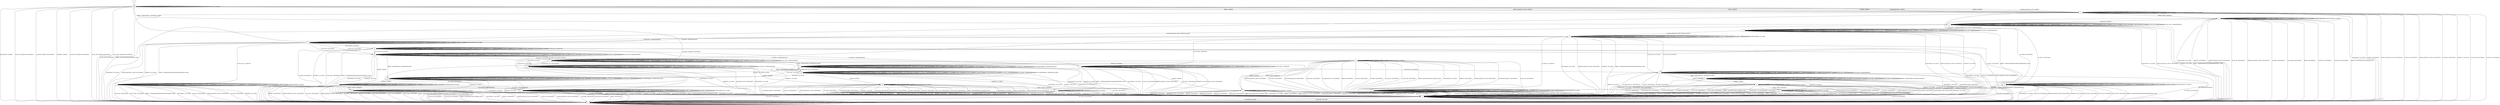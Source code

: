 digraph "" {
	graph ["Incoming time"=0.17880511283874512,
		"Outgoing time"=0.2603471279144287,
		Output="{'States': 32, 'Transitions': 683, 'Filename': '../results/ssh/OpenSSH-OpenSSH-yices-5.dot'}",
		Reference="{'States': 32, 'Transitions': 683, 'Filename': '../subjects/ssh/OpenSSH.dot'}",
		Solver=yices,
		Updated="{'States': 32, 'Transitions': 683, 'Filename': '../subjects/ssh/OpenSSH.dot'}",
		"f-measure"=1.0,
		precision=1.0,
		recall=1.0
	];
	a -> a	[key=0,
		label="DEBUG / NO_RESP"];
	a -> a	[key=1,
		label="CH_OPEN / CH_MAX"];
	a -> a	[key=2,
		label="IGNORE / NO_RESP"];
	a -> a	[key=3,
		label="UNIMPLEMENTED / NO_RESP"];
	a -> e	[key=0,
		label="NEWKEYS / NO_RESP"];
	a -> t	[key=0,
		label="CH_CLOSE / DISCONNECT"];
	a -> y	[key=0,
		label="DISCONNECT / NO_CONN"];
	a -> y	[key=1,
		label="KEXINIT / DISCONNECT"];
	a -> y	[key=2,
		label="SERVICE_REQUEST_AUTH / DISCONNECT"];
	a -> y	[key=3,
		label="CH_WINDOW_ADJUST / DISCONNECT"];
	a -> y	[key=4,
		label="UA_PK_OK / DISCONNECT"];
	a -> y	[key=5,
		label="SERVICE_REQUEST_CONN / DISCONNECT"];
	a -> y	[key=6,
		label="UA_NONE / DISCONNECT"];
	a -> y	[key=7,
		label="CH_EXTENDED_DATA / DISCONNECT"];
	a -> y	[key=8,
		label="UA_PK_NOK / DISCONNECT"];
	a -> y	[key=9,
		label="CH_REQUEST_PTY / DISCONNECT"];
	a -> y	[key=10,
		label="KEX30 / DISCONNECT"];
	a -> y	[key=11,
		label="CH_EOF / DISCONNECT"];
	a -> y	[key=12,
		label="CH_DATA / DISCONNECT"];
	a -> y	[key=13,
		label="UA_PW_OK / DISCONNECT"];
	a -> y	[key=14,
		label="UA_PW_NOK / DISCONNECT"];
	a -> y	[key=15,
		label="REKEY / DISCONNECT|NO_CONN|NO_CONN"];
	b -> b	[key=0,
		label="KEXINIT / UNIMPLEMENTED"];
	b -> b	[key=1,
		label="SERVICE_REQUEST_AUTH / SERVICE_ACCEPT"];
	b -> b	[key=2,
		label="CH_WINDOW_ADJUST / CH_NONE"];
	b -> b	[key=3,
		label="DEBUG / NO_RESP"];
	b -> b	[key=4,
		label="CH_EXTENDED_DATA / CH_NONE"];
	b -> b	[key=5,
		label="UA_PK_NOK / UA_FAILURE"];
	b -> b	[key=6,
		label="CH_CLOSE / CH_NONE"];
	b -> b	[key=7,
		label="CH_REQUEST_PTY / CH_NONE"];
	b -> b	[key=8,
		label="KEX30 / UNIMPLEMENTED"];
	b -> b	[key=9,
		label="IGNORE / NO_RESP"];
	b -> b	[key=10,
		label="CH_EOF / CH_NONE"];
	b -> b	[key=11,
		label="CH_DATA / CH_NONE"];
	b -> b	[key=12,
		label="UNIMPLEMENTED / NO_RESP"];
	b -> t	[key=0,
		label="DISCONNECT / NO_CONN"];
	b -> t	[key=1,
		label="UA_PK_OK / DISCONNECT"];
	b -> t	[key=2,
		label="SERVICE_REQUEST_CONN / DISCONNECT"];
	b -> t	[key=3,
		label="UA_NONE / DISCONNECT"];
	b -> t	[key=4,
		label="NEWKEYS / NO_CONN"];
	b -> t	[key=5,
		label="UA_PW_OK / DISCONNECT"];
	b -> t	[key=6,
		label="UA_PW_NOK / DISCONNECT"];
	b -> t	[key=7,
		label="REKEY / UNIMPLEMENTED|UNIMPLEMENTED|NO_CONN"];
	b -> w	[key=0,
		label="CH_OPEN / UNIMPLEMENTED"];
	c -> c	[key=0,
		label="CH_WINDOW_ADJUST / CH_NONE"];
	c -> c	[key=1,
		label="DEBUG / NO_RESP"];
	c -> c	[key=2,
		label="CH_EXTENDED_DATA / CH_NONE"];
	c -> c	[key=3,
		label="CH_CLOSE / CH_NONE"];
	c -> c	[key=4,
		label="CH_REQUEST_PTY / CH_NONE"];
	c -> c	[key=5,
		label="IGNORE / NO_RESP"];
	c -> c	[key=6,
		label="CH_EOF / CH_NONE"];
	c -> c	[key=7,
		label="CH_DATA / CH_NONE"];
	c -> c	[key=8,
		label="UNIMPLEMENTED / NO_RESP"];
	c -> q	[key=0,
		label="KEX30 / KEX31+NEWKEYS"];
	c -> t	[key=0,
		label="DISCONNECT / NO_CONN"];
	c -> t	[key=1,
		label="KEXINIT / DISCONNECT"];
	c -> t	[key=2,
		label="SERVICE_REQUEST_AUTH / DISCONNECT"];
	c -> t	[key=3,
		label="UA_PK_OK / DISCONNECT"];
	c -> t	[key=4,
		label="SERVICE_REQUEST_CONN / DISCONNECT"];
	c -> t	[key=5,
		label="UA_NONE / DISCONNECT"];
	c -> t	[key=6,
		label="NEWKEYS / NO_CONN"];
	c -> t	[key=7,
		label="UA_PK_NOK / DISCONNECT"];
	c -> t	[key=8,
		label="UA_PW_OK / DISCONNECT"];
	c -> t	[key=9,
		label="UA_PW_NOK / DISCONNECT"];
	c -> t	[key=10,
		label="REKEY / DISCONNECT|NO_CONN|NO_CONN"];
	c -> y	[key=0,
		label="CH_OPEN / DISCONNECT"];
	d -> d	[key=0,
		label="DEBUG / NO_RESP"];
	d -> d	[key=1,
		label="CH_OPEN / CH_MAX"];
	d -> d	[key=2,
		label="IGNORE / NO_RESP"];
	d -> d	[key=3,
		label="UNIMPLEMENTED / NO_RESP"];
	d -> k	[key=0,
		label="NEWKEYS / NO_RESP"];
	d -> t	[key=0,
		label="CH_CLOSE / DISCONNECT"];
	d -> y	[key=0,
		label="DISCONNECT / NO_CONN"];
	d -> y	[key=1,
		label="KEXINIT / DISCONNECT"];
	d -> y	[key=2,
		label="SERVICE_REQUEST_AUTH / DISCONNECT"];
	d -> y	[key=3,
		label="CH_WINDOW_ADJUST / DISCONNECT"];
	d -> y	[key=4,
		label="UA_PK_OK / DISCONNECT"];
	d -> y	[key=5,
		label="SERVICE_REQUEST_CONN / DISCONNECT"];
	d -> y	[key=6,
		label="UA_NONE / DISCONNECT"];
	d -> y	[key=7,
		label="CH_EXTENDED_DATA / DISCONNECT"];
	d -> y	[key=8,
		label="UA_PK_NOK / DISCONNECT"];
	d -> y	[key=9,
		label="CH_REQUEST_PTY / DISCONNECT"];
	d -> y	[key=10,
		label="KEX30 / DISCONNECT"];
	d -> y	[key=11,
		label="CH_EOF / DISCONNECT"];
	d -> y	[key=12,
		label="CH_DATA / DISCONNECT"];
	d -> y	[key=13,
		label="UA_PW_OK / DISCONNECT"];
	d -> y	[key=14,
		label="UA_PW_NOK / DISCONNECT"];
	d -> y	[key=15,
		label="REKEY / DISCONNECT|NO_CONN|NO_CONN"];
	e -> e	[key=0,
		label="SERVICE_REQUEST_AUTH / NO_RESP"];
	e -> e	[key=1,
		label="CH_WINDOW_ADJUST / NO_RESP"];
	e -> e	[key=2,
		label="DEBUG / NO_RESP"];
	e -> e	[key=3,
		label="UA_PK_OK / UNIMPLEMENTED"];
	e -> e	[key=4,
		label="SERVICE_REQUEST_CONN / NO_RESP"];
	e -> e	[key=5,
		label="UA_NONE / UNIMPLEMENTED"];
	e -> e	[key=6,
		label="CH_EXTENDED_DATA / NO_RESP"];
	e -> e	[key=7,
		label="UA_PK_NOK / UNIMPLEMENTED"];
	e -> e	[key=8,
		label="CH_OPEN / CH_MAX"];
	e -> e	[key=9,
		label="KEX30 / NO_RESP"];
	e -> e	[key=10,
		label="IGNORE / NO_RESP"];
	e -> e	[key=11,
		label="CH_EOF / NO_RESP"];
	e -> e	[key=12,
		label="CH_DATA / NO_RESP"];
	e -> e	[key=13,
		label="UNIMPLEMENTED / NO_RESP"];
	e -> e	[key=14,
		label="UA_PW_OK / UNIMPLEMENTED"];
	e -> e	[key=15,
		label="UA_PW_NOK / UNIMPLEMENTED"];
	e -> e	[key=16,
		label="REKEY / KEXINIT|KEX31+NEWKEYS|NO_RESP"];
	e -> n	[key=0,
		label="KEXINIT / KEXINIT"];
	e -> y	[key=0,
		label="DISCONNECT / NO_CONN"];
	e -> y	[key=1,
		label="NEWKEYS / NO_CONN"];
	e -> dd	[key=0,
		label="CH_CLOSE / CH_CLOSE"];
	e -> ee	[key=0,
		label="CH_REQUEST_PTY / CH_SUCCESS"];
	f -> b	[key=0,
		label="UA_PK_NOK / UA_FAILURE"];
	f -> f	[key=0,
		label="KEXINIT / UNIMPLEMENTED"];
	f -> f	[key=1,
		label="SERVICE_REQUEST_AUTH / SERVICE_ACCEPT"];
	f -> f	[key=2,
		label="CH_WINDOW_ADJUST / CH_NONE"];
	f -> f	[key=3,
		label="DEBUG / NO_RESP"];
	f -> f	[key=4,
		label="CH_EXTENDED_DATA / CH_NONE"];
	f -> f	[key=5,
		label="CH_CLOSE / CH_NONE"];
	f -> f	[key=6,
		label="CH_REQUEST_PTY / CH_NONE"];
	f -> f	[key=7,
		label="KEX30 / UNIMPLEMENTED"];
	f -> f	[key=8,
		label="IGNORE / NO_RESP"];
	f -> f	[key=9,
		label="CH_EOF / CH_NONE"];
	f -> f	[key=10,
		label="CH_DATA / CH_NONE"];
	f -> f	[key=11,
		label="UNIMPLEMENTED / NO_RESP"];
	f -> m	[key=0,
		label="UA_PW_NOK / UA_FAILURE"];
	f -> t	[key=0,
		label="DISCONNECT / NO_CONN"];
	f -> t	[key=1,
		label="SERVICE_REQUEST_CONN / DISCONNECT"];
	f -> t	[key=2,
		label="NEWKEYS / NO_CONN"];
	f -> t	[key=3,
		label="REKEY / UNIMPLEMENTED|UNIMPLEMENTED|NO_CONN"];
	f -> u	[key=0,
		label="CH_OPEN / UNIMPLEMENTED"];
	f -> cc	[key=0,
		label="UA_NONE / UA_FAILURE"];
	f -> ff	[key=0,
		label="UA_PK_OK / UA_SUCCESS"];
	f -> ff	[key=1,
		label="UA_PW_OK / UA_SUCCESS"];
	g -> g	[key=0,
		label="KEXINIT / UNIMPLEMENTED"];
	g -> g	[key=1,
		label="SERVICE_REQUEST_AUTH / SERVICE_ACCEPT"];
	g -> g	[key=2,
		label="CH_WINDOW_ADJUST / UNIMPLEMENTED"];
	g -> g	[key=3,
		label="DEBUG / NO_RESP"];
	g -> g	[key=4,
		label="UA_NONE / UA_FAILURE"];
	g -> g	[key=5,
		label="CH_EXTENDED_DATA / UNIMPLEMENTED"];
	g -> g	[key=6,
		label="CH_OPEN / CH_MAX"];
	g -> g	[key=7,
		label="CH_REQUEST_PTY / UNIMPLEMENTED"];
	g -> g	[key=8,
		label="KEX30 / UNIMPLEMENTED"];
	g -> g	[key=9,
		label="IGNORE / NO_RESP"];
	g -> g	[key=10,
		label="CH_EOF / UNIMPLEMENTED"];
	g -> g	[key=11,
		label="CH_DATA / UNIMPLEMENTED"];
	g -> g	[key=12,
		label="UNIMPLEMENTED / NO_RESP"];
	g -> y	[key=0,
		label="DISCONNECT / NO_CONN"];
	g -> y	[key=1,
		label="UA_PK_OK / DISCONNECT"];
	g -> y	[key=2,
		label="SERVICE_REQUEST_CONN / DISCONNECT"];
	g -> y	[key=3,
		label="NEWKEYS / NO_CONN"];
	g -> y	[key=4,
		label="UA_PK_NOK / DISCONNECT"];
	g -> y	[key=5,
		label="UA_PW_OK / DISCONNECT"];
	g -> y	[key=6,
		label="UA_PW_NOK / DISCONNECT"];
	g -> y	[key=7,
		label="REKEY / UNIMPLEMENTED|UNIMPLEMENTED|NO_CONN"];
	g -> cc	[key=0,
		label="CH_CLOSE / UNIMPLEMENTED"];
	h -> h	[key=0,
		label="CH_WINDOW_ADJUST / CH_NONE"];
	h -> h	[key=1,
		label="DEBUG / NO_RESP"];
	h -> h	[key=2,
		label="CH_EXTENDED_DATA / CH_NONE"];
	h -> h	[key=3,
		label="CH_CLOSE / CH_NONE"];
	h -> h	[key=4,
		label="CH_REQUEST_PTY / CH_NONE"];
	h -> h	[key=5,
		label="IGNORE / NO_RESP"];
	h -> h	[key=6,
		label="CH_EOF / CH_NONE"];
	h -> h	[key=7,
		label="CH_DATA / CH_NONE"];
	h -> h	[key=8,
		label="UNIMPLEMENTED / NO_RESP"];
	h -> o	[key=0,
		label="NEWKEYS / NO_RESP"];
	h -> t	[key=0,
		label="DISCONNECT / NO_CONN"];
	h -> t	[key=1,
		label="KEXINIT / DISCONNECT"];
	h -> t	[key=2,
		label="SERVICE_REQUEST_AUTH / DISCONNECT"];
	h -> t	[key=3,
		label="UA_PK_OK / DISCONNECT"];
	h -> t	[key=4,
		label="SERVICE_REQUEST_CONN / DISCONNECT"];
	h -> t	[key=5,
		label="UA_NONE / DISCONNECT"];
	h -> t	[key=6,
		label="UA_PK_NOK / DISCONNECT"];
	h -> t	[key=7,
		label="KEX30 / DISCONNECT"];
	h -> t	[key=8,
		label="UA_PW_OK / DISCONNECT"];
	h -> t	[key=9,
		label="UA_PW_NOK / DISCONNECT"];
	h -> t	[key=10,
		label="REKEY / DISCONNECT|NO_CONN|NO_CONN"];
	h -> y	[key=0,
		label="CH_OPEN / DISCONNECT"];
	i -> i	[key=0,
		label="DEBUG / NO_RESP"];
	i -> i	[key=1,
		label="CH_OPEN / CH_MAX"];
	i -> i	[key=2,
		label="IGNORE / NO_RESP"];
	i -> i	[key=3,
		label="UNIMPLEMENTED / NO_RESP"];
	i -> t	[key=0,
		label="CH_CLOSE / DISCONNECT"];
	i -> y	[key=0,
		label="DISCONNECT / NO_CONN"];
	i -> y	[key=1,
		label="KEXINIT / DISCONNECT"];
	i -> y	[key=2,
		label="SERVICE_REQUEST_AUTH / DISCONNECT"];
	i -> y	[key=3,
		label="CH_WINDOW_ADJUST / DISCONNECT"];
	i -> y	[key=4,
		label="UA_PK_OK / DISCONNECT"];
	i -> y	[key=5,
		label="SERVICE_REQUEST_CONN / DISCONNECT"];
	i -> y	[key=6,
		label="UA_NONE / DISCONNECT"];
	i -> y	[key=7,
		label="CH_EXTENDED_DATA / DISCONNECT"];
	i -> y	[key=8,
		label="UA_PK_NOK / DISCONNECT"];
	i -> y	[key=9,
		label="CH_REQUEST_PTY / DISCONNECT"];
	i -> y	[key=10,
		label="KEX30 / DISCONNECT"];
	i -> y	[key=11,
		label="CH_EOF / DISCONNECT"];
	i -> y	[key=12,
		label="CH_DATA / DISCONNECT"];
	i -> y	[key=13,
		label="UA_PW_OK / DISCONNECT"];
	i -> y	[key=14,
		label="UA_PW_NOK / DISCONNECT"];
	i -> y	[key=15,
		label="REKEY / DISCONNECT|NO_CONN|NO_CONN"];
	i -> ee	[key=0,
		label="NEWKEYS / NO_RESP"];
	j -> j	[key=0,
		label="SERVICE_REQUEST_AUTH / UNIMPLEMENTED"];
	j -> j	[key=1,
		label="CH_WINDOW_ADJUST / NO_RESP"];
	j -> j	[key=2,
		label="DEBUG / NO_RESP"];
	j -> j	[key=3,
		label="UA_PK_OK / UNIMPLEMENTED"];
	j -> j	[key=4,
		label="SERVICE_REQUEST_CONN / UNIMPLEMENTED"];
	j -> j	[key=5,
		label="UA_NONE / UNIMPLEMENTED"];
	j -> j	[key=6,
		label="UA_PK_NOK / UNIMPLEMENTED"];
	j -> j	[key=7,
		label="CH_OPEN / CH_MAX"];
	j -> j	[key=8,
		label="KEX30 / UNIMPLEMENTED"];
	j -> j	[key=9,
		label="IGNORE / NO_RESP"];
	j -> j	[key=10,
		label="UNIMPLEMENTED / NO_RESP"];
	j -> j	[key=11,
		label="UA_PW_OK / UNIMPLEMENTED"];
	j -> j	[key=12,
		label="UA_PW_NOK / UNIMPLEMENTED"];
	j -> k	[key=0,
		label="REKEY / KEXINIT|KEX31+NEWKEYS|NO_RESP"];
	j -> t	[key=0,
		label="CH_CLOSE / DISCONNECT"];
	j -> x	[key=0,
		label="KEXINIT / KEXINIT"];
	j -> y	[key=0,
		label="DISCONNECT / NO_CONN"];
	j -> y	[key=1,
		label="CH_EXTENDED_DATA / DISCONNECT"];
	j -> y	[key=2,
		label="NEWKEYS / NO_CONN"];
	j -> y	[key=3,
		label="CH_REQUEST_PTY / DISCONNECT"];
	j -> y	[key=4,
		label="CH_EOF / DISCONNECT"];
	j -> y	[key=5,
		label="CH_DATA / DISCONNECT"];
	k -> k	[key=0,
		label="SERVICE_REQUEST_AUTH / NO_RESP"];
	k -> k	[key=1,
		label="CH_WINDOW_ADJUST / NO_RESP"];
	k -> k	[key=2,
		label="DEBUG / NO_RESP"];
	k -> k	[key=3,
		label="UA_PK_OK / UNIMPLEMENTED"];
	k -> k	[key=4,
		label="SERVICE_REQUEST_CONN / NO_RESP"];
	k -> k	[key=5,
		label="UA_NONE / UNIMPLEMENTED"];
	k -> k	[key=6,
		label="UA_PK_NOK / UNIMPLEMENTED"];
	k -> k	[key=7,
		label="CH_OPEN / CH_MAX"];
	k -> k	[key=8,
		label="KEX30 / NO_RESP"];
	k -> k	[key=9,
		label="IGNORE / NO_RESP"];
	k -> k	[key=10,
		label="UNIMPLEMENTED / NO_RESP"];
	k -> k	[key=11,
		label="UA_PW_OK / UNIMPLEMENTED"];
	k -> k	[key=12,
		label="UA_PW_NOK / UNIMPLEMENTED"];
	k -> k	[key=13,
		label="REKEY / KEXINIT|KEX31+NEWKEYS|NO_RESP"];
	k -> t	[key=0,
		label="CH_CLOSE / DISCONNECT"];
	k -> x	[key=0,
		label="KEXINIT / KEXINIT"];
	k -> y	[key=0,
		label="DISCONNECT / NO_CONN"];
	k -> y	[key=1,
		label="CH_EXTENDED_DATA / DISCONNECT"];
	k -> y	[key=2,
		label="NEWKEYS / NO_CONN"];
	k -> y	[key=3,
		label="CH_REQUEST_PTY / DISCONNECT"];
	k -> y	[key=4,
		label="CH_EOF / DISCONNECT"];
	k -> y	[key=5,
		label="CH_DATA / DISCONNECT"];
	l -> l	[key=0,
		label="KEXINIT / UNIMPLEMENTED"];
	l -> l	[key=1,
		label="CH_WINDOW_ADJUST / UNIMPLEMENTED"];
	l -> l	[key=2,
		label="DEBUG / NO_RESP"];
	l -> l	[key=3,
		label="UA_PK_OK / UNIMPLEMENTED"];
	l -> l	[key=4,
		label="UA_NONE / UNIMPLEMENTED"];
	l -> l	[key=5,
		label="CH_EXTENDED_DATA / UNIMPLEMENTED"];
	l -> l	[key=6,
		label="UA_PK_NOK / UNIMPLEMENTED"];
	l -> l	[key=7,
		label="CH_OPEN / CH_MAX"];
	l -> l	[key=8,
		label="CH_REQUEST_PTY / UNIMPLEMENTED"];
	l -> l	[key=9,
		label="KEX30 / UNIMPLEMENTED"];
	l -> l	[key=10,
		label="IGNORE / NO_RESP"];
	l -> l	[key=11,
		label="CH_EOF / UNIMPLEMENTED"];
	l -> l	[key=12,
		label="CH_DATA / UNIMPLEMENTED"];
	l -> l	[key=13,
		label="UNIMPLEMENTED / NO_RESP"];
	l -> l	[key=14,
		label="UA_PW_OK / UNIMPLEMENTED"];
	l -> l	[key=15,
		label="UA_PW_NOK / UNIMPLEMENTED"];
	l -> o	[key=0,
		label="CH_CLOSE / UNIMPLEMENTED"];
	l -> u	[key=0,
		label="SERVICE_REQUEST_AUTH / SERVICE_ACCEPT"];
	l -> y	[key=0,
		label="DISCONNECT / NO_CONN"];
	l -> y	[key=1,
		label="SERVICE_REQUEST_CONN / DISCONNECT"];
	l -> y	[key=2,
		label="NEWKEYS / NO_CONN"];
	l -> y	[key=3,
		label="REKEY / UNIMPLEMENTED|UNIMPLEMENTED|NO_CONN"];
	m -> m	[key=0,
		label="KEXINIT / UNIMPLEMENTED"];
	m -> m	[key=1,
		label="SERVICE_REQUEST_AUTH / SERVICE_ACCEPT"];
	m -> m	[key=2,
		label="CH_WINDOW_ADJUST / CH_NONE"];
	m -> m	[key=3,
		label="DEBUG / NO_RESP"];
	m -> m	[key=4,
		label="CH_EXTENDED_DATA / CH_NONE"];
	m -> m	[key=5,
		label="CH_CLOSE / CH_NONE"];
	m -> m	[key=6,
		label="CH_REQUEST_PTY / CH_NONE"];
	m -> m	[key=7,
		label="KEX30 / UNIMPLEMENTED"];
	m -> m	[key=8,
		label="IGNORE / NO_RESP"];
	m -> m	[key=9,
		label="CH_EOF / CH_NONE"];
	m -> m	[key=10,
		label="CH_DATA / CH_NONE"];
	m -> m	[key=11,
		label="UNIMPLEMENTED / NO_RESP"];
	m -> m	[key=12,
		label="UA_PW_NOK / UA_FAILURE"];
	m -> s	[key=0,
		label="CH_OPEN / UNIMPLEMENTED"];
	m -> t	[key=0,
		label="DISCONNECT / NO_CONN"];
	m -> t	[key=1,
		label="UA_PK_OK / DISCONNECT"];
	m -> t	[key=2,
		label="SERVICE_REQUEST_CONN / DISCONNECT"];
	m -> t	[key=3,
		label="UA_NONE / DISCONNECT"];
	m -> t	[key=4,
		label="NEWKEYS / NO_CONN"];
	m -> t	[key=5,
		label="UA_PK_NOK / DISCONNECT"];
	m -> t	[key=6,
		label="REKEY / UNIMPLEMENTED|UNIMPLEMENTED|NO_CONN"];
	m -> ff	[key=0,
		label="UA_PW_OK / UA_SUCCESS"];
	n -> a	[key=0,
		label="KEX30 / KEX31+NEWKEYS"];
	n -> n	[key=0,
		label="DEBUG / NO_RESP"];
	n -> n	[key=1,
		label="CH_OPEN / CH_MAX"];
	n -> n	[key=2,
		label="IGNORE / NO_RESP"];
	n -> n	[key=3,
		label="UNIMPLEMENTED / NO_RESP"];
	n -> t	[key=0,
		label="CH_CLOSE / DISCONNECT"];
	n -> y	[key=0,
		label="DISCONNECT / NO_CONN"];
	n -> y	[key=1,
		label="KEXINIT / DISCONNECT"];
	n -> y	[key=2,
		label="SERVICE_REQUEST_AUTH / DISCONNECT"];
	n -> y	[key=3,
		label="CH_WINDOW_ADJUST / DISCONNECT"];
	n -> y	[key=4,
		label="UA_PK_OK / DISCONNECT"];
	n -> y	[key=5,
		label="SERVICE_REQUEST_CONN / DISCONNECT"];
	n -> y	[key=6,
		label="UA_NONE / DISCONNECT"];
	n -> y	[key=7,
		label="CH_EXTENDED_DATA / DISCONNECT"];
	n -> y	[key=8,
		label="NEWKEYS / NO_CONN"];
	n -> y	[key=9,
		label="UA_PK_NOK / DISCONNECT"];
	n -> y	[key=10,
		label="CH_REQUEST_PTY / DISCONNECT"];
	n -> y	[key=11,
		label="CH_EOF / DISCONNECT"];
	n -> y	[key=12,
		label="CH_DATA / DISCONNECT"];
	n -> y	[key=13,
		label="UA_PW_OK / DISCONNECT"];
	n -> y	[key=14,
		label="UA_PW_NOK / DISCONNECT"];
	n -> y	[key=15,
		label="REKEY / DISCONNECT|NO_CONN|NO_CONN"];
	o -> f	[key=0,
		label="SERVICE_REQUEST_AUTH / SERVICE_ACCEPT"];
	o -> l	[key=0,
		label="CH_OPEN / UNIMPLEMENTED"];
	o -> o	[key=0,
		label="KEXINIT / UNIMPLEMENTED"];
	o -> o	[key=1,
		label="CH_WINDOW_ADJUST / CH_NONE"];
	o -> o	[key=2,
		label="DEBUG / NO_RESP"];
	o -> o	[key=3,
		label="UA_PK_OK / UNIMPLEMENTED"];
	o -> o	[key=4,
		label="UA_NONE / UNIMPLEMENTED"];
	o -> o	[key=5,
		label="CH_EXTENDED_DATA / CH_NONE"];
	o -> o	[key=6,
		label="UA_PK_NOK / UNIMPLEMENTED"];
	o -> o	[key=7,
		label="CH_CLOSE / CH_NONE"];
	o -> o	[key=8,
		label="CH_REQUEST_PTY / CH_NONE"];
	o -> o	[key=9,
		label="KEX30 / UNIMPLEMENTED"];
	o -> o	[key=10,
		label="IGNORE / NO_RESP"];
	o -> o	[key=11,
		label="CH_EOF / CH_NONE"];
	o -> o	[key=12,
		label="CH_DATA / CH_NONE"];
	o -> o	[key=13,
		label="UNIMPLEMENTED / NO_RESP"];
	o -> o	[key=14,
		label="UA_PW_OK / UNIMPLEMENTED"];
	o -> o	[key=15,
		label="UA_PW_NOK / UNIMPLEMENTED"];
	o -> t	[key=0,
		label="DISCONNECT / NO_CONN"];
	o -> t	[key=1,
		label="SERVICE_REQUEST_CONN / DISCONNECT"];
	o -> t	[key=2,
		label="NEWKEYS / NO_CONN"];
	o -> t	[key=3,
		label="REKEY / UNIMPLEMENTED|UNIMPLEMENTED|NO_CONN"];
	p -> p	[key=0,
		label="SERVICE_REQUEST_AUTH / UNIMPLEMENTED"];
	p -> p	[key=1,
		label="CH_WINDOW_ADJUST / NO_RESP"];
	p -> p	[key=2,
		label="DEBUG / NO_RESP"];
	p -> p	[key=3,
		label="UA_PK_OK / UNIMPLEMENTED"];
	p -> p	[key=4,
		label="SERVICE_REQUEST_CONN / UNIMPLEMENTED"];
	p -> p	[key=5,
		label="UA_NONE / UNIMPLEMENTED"];
	p -> p	[key=6,
		label="CH_EXTENDED_DATA / NO_RESP"];
	p -> p	[key=7,
		label="UA_PK_NOK / UNIMPLEMENTED"];
	p -> p	[key=8,
		label="CH_OPEN / CH_MAX"];
	p -> p	[key=9,
		label="KEX30 / UNIMPLEMENTED"];
	p -> p	[key=10,
		label="IGNORE / NO_RESP"];
	p -> p	[key=11,
		label="CH_EOF / NO_RESP"];
	p -> p	[key=12,
		label="CH_DATA / NO_RESP"];
	p -> p	[key=13,
		label="UNIMPLEMENTED / NO_RESP"];
	p -> p	[key=14,
		label="UA_PW_OK / UNIMPLEMENTED"];
	p -> p	[key=15,
		label="UA_PW_NOK / UNIMPLEMENTED"];
	p -> y	[key=0,
		label="DISCONNECT / NO_CONN"];
	p -> y	[key=1,
		label="NEWKEYS / NO_CONN"];
	p -> y	[key=2,
		label="CH_REQUEST_PTY / DISCONNECT"];
	p -> aa	[key=0,
		label="KEXINIT / KEXINIT"];
	p -> ee	[key=0,
		label="REKEY / KEXINIT|KEX31+NEWKEYS|NO_RESP"];
	p -> ff	[key=0,
		label="CH_CLOSE / CH_CLOSE"];
	q -> q	[key=0,
		label="CH_WINDOW_ADJUST / CH_NONE"];
	q -> q	[key=1,
		label="DEBUG / NO_RESP"];
	q -> q	[key=2,
		label="CH_EXTENDED_DATA / CH_NONE"];
	q -> q	[key=3,
		label="CH_CLOSE / CH_NONE"];
	q -> q	[key=4,
		label="CH_REQUEST_PTY / CH_NONE"];
	q -> q	[key=5,
		label="IGNORE / NO_RESP"];
	q -> q	[key=6,
		label="CH_EOF / CH_NONE"];
	q -> q	[key=7,
		label="CH_DATA / CH_NONE"];
	q -> q	[key=8,
		label="UNIMPLEMENTED / NO_RESP"];
	q -> t	[key=0,
		label="DISCONNECT / NO_CONN"];
	q -> t	[key=1,
		label="KEXINIT / DISCONNECT"];
	q -> t	[key=2,
		label="SERVICE_REQUEST_AUTH / DISCONNECT"];
	q -> t	[key=3,
		label="UA_PK_OK / DISCONNECT"];
	q -> t	[key=4,
		label="SERVICE_REQUEST_CONN / DISCONNECT"];
	q -> t	[key=5,
		label="UA_NONE / DISCONNECT"];
	q -> t	[key=6,
		label="UA_PK_NOK / DISCONNECT"];
	q -> t	[key=7,
		label="KEX30 / DISCONNECT"];
	q -> t	[key=8,
		label="UA_PW_OK / DISCONNECT"];
	q -> t	[key=9,
		label="UA_PW_NOK / DISCONNECT"];
	q -> t	[key=10,
		label="REKEY / DISCONNECT|NO_CONN|NO_CONN"];
	q -> y	[key=0,
		label="CH_OPEN / DISCONNECT"];
	q -> dd	[key=0,
		label="NEWKEYS / NO_RESP"];
	r -> e	[key=0,
		label="REKEY / KEXINIT|KEX31+NEWKEYS|NO_RESP"];
	r -> n	[key=0,
		label="KEXINIT / KEXINIT"];
	r -> p	[key=0,
		label="CH_REQUEST_PTY / CH_SUCCESS"];
	r -> r	[key=0,
		label="SERVICE_REQUEST_AUTH / UNIMPLEMENTED"];
	r -> r	[key=1,
		label="CH_WINDOW_ADJUST / NO_RESP"];
	r -> r	[key=2,
		label="DEBUG / NO_RESP"];
	r -> r	[key=3,
		label="UA_PK_OK / UNIMPLEMENTED"];
	r -> r	[key=4,
		label="SERVICE_REQUEST_CONN / UNIMPLEMENTED"];
	r -> r	[key=5,
		label="UA_NONE / UNIMPLEMENTED"];
	r -> r	[key=6,
		label="CH_EXTENDED_DATA / NO_RESP"];
	r -> r	[key=7,
		label="UA_PK_NOK / UNIMPLEMENTED"];
	r -> r	[key=8,
		label="CH_OPEN / CH_MAX"];
	r -> r	[key=9,
		label="KEX30 / UNIMPLEMENTED"];
	r -> r	[key=10,
		label="IGNORE / NO_RESP"];
	r -> r	[key=11,
		label="CH_EOF / NO_RESP"];
	r -> r	[key=12,
		label="CH_DATA / NO_RESP"];
	r -> r	[key=13,
		label="UNIMPLEMENTED / NO_RESP"];
	r -> r	[key=14,
		label="UA_PW_OK / UNIMPLEMENTED"];
	r -> r	[key=15,
		label="UA_PW_NOK / UNIMPLEMENTED"];
	r -> y	[key=0,
		label="DISCONNECT / NO_CONN"];
	r -> y	[key=1,
		label="NEWKEYS / NO_CONN"];
	r -> ff	[key=0,
		label="CH_CLOSE / CH_CLOSE"];
	s -> j	[key=0,
		label="UA_PW_OK / UA_SUCCESS"];
	s -> m	[key=0,
		label="CH_CLOSE / UNIMPLEMENTED"];
	s -> s	[key=0,
		label="KEXINIT / UNIMPLEMENTED"];
	s -> s	[key=1,
		label="SERVICE_REQUEST_AUTH / SERVICE_ACCEPT"];
	s -> s	[key=2,
		label="CH_WINDOW_ADJUST / UNIMPLEMENTED"];
	s -> s	[key=3,
		label="DEBUG / NO_RESP"];
	s -> s	[key=4,
		label="CH_EXTENDED_DATA / UNIMPLEMENTED"];
	s -> s	[key=5,
		label="CH_OPEN / CH_MAX"];
	s -> s	[key=6,
		label="CH_REQUEST_PTY / UNIMPLEMENTED"];
	s -> s	[key=7,
		label="KEX30 / UNIMPLEMENTED"];
	s -> s	[key=8,
		label="IGNORE / NO_RESP"];
	s -> s	[key=9,
		label="CH_EOF / UNIMPLEMENTED"];
	s -> s	[key=10,
		label="CH_DATA / UNIMPLEMENTED"];
	s -> s	[key=11,
		label="UNIMPLEMENTED / NO_RESP"];
	s -> s	[key=12,
		label="UA_PW_NOK / UA_FAILURE"];
	s -> y	[key=0,
		label="DISCONNECT / NO_CONN"];
	s -> y	[key=1,
		label="UA_PK_OK / DISCONNECT"];
	s -> y	[key=2,
		label="SERVICE_REQUEST_CONN / DISCONNECT"];
	s -> y	[key=3,
		label="UA_NONE / DISCONNECT"];
	s -> y	[key=4,
		label="NEWKEYS / NO_CONN"];
	s -> y	[key=5,
		label="UA_PK_NOK / DISCONNECT"];
	s -> y	[key=6,
		label="REKEY / UNIMPLEMENTED|UNIMPLEMENTED|NO_CONN"];
	t -> t	[key=0,
		label="DISCONNECT / NO_CONN"];
	t -> t	[key=1,
		label="KEXINIT / NO_CONN"];
	t -> t	[key=2,
		label="SERVICE_REQUEST_AUTH / NO_CONN"];
	t -> t	[key=3,
		label="CH_WINDOW_ADJUST / CH_NONE"];
	t -> t	[key=4,
		label="DEBUG / NO_CONN"];
	t -> t	[key=5,
		label="UA_PK_OK / NO_CONN"];
	t -> t	[key=6,
		label="SERVICE_REQUEST_CONN / NO_CONN"];
	t -> t	[key=7,
		label="UA_NONE / NO_CONN"];
	t -> t	[key=8,
		label="CH_EXTENDED_DATA / CH_NONE"];
	t -> t	[key=9,
		label="NEWKEYS / NO_CONN"];
	t -> t	[key=10,
		label="UA_PK_NOK / NO_CONN"];
	t -> t	[key=11,
		label="CH_CLOSE / CH_NONE"];
	t -> t	[key=12,
		label="CH_REQUEST_PTY / CH_NONE"];
	t -> t	[key=13,
		label="KEX30 / NO_CONN"];
	t -> t	[key=14,
		label="IGNORE / NO_CONN"];
	t -> t	[key=15,
		label="CH_EOF / CH_NONE"];
	t -> t	[key=16,
		label="CH_DATA / CH_NONE"];
	t -> t	[key=17,
		label="UNIMPLEMENTED / NO_CONN"];
	t -> t	[key=18,
		label="UA_PW_OK / NO_CONN"];
	t -> t	[key=19,
		label="UA_PW_NOK / NO_CONN"];
	t -> t	[key=20,
		label="REKEY / NO_CONN|NO_CONN|NO_CONN"];
	t -> y	[key=0,
		label="CH_OPEN / NO_CONN"];
	u -> f	[key=0,
		label="CH_CLOSE / UNIMPLEMENTED"];
	u -> g	[key=0,
		label="UA_NONE / UA_FAILURE"];
	u -> j	[key=0,
		label="UA_PK_OK / UA_SUCCESS"];
	u -> j	[key=1,
		label="UA_PW_OK / UA_SUCCESS"];
	u -> s	[key=0,
		label="UA_PW_NOK / UA_FAILURE"];
	u -> u	[key=0,
		label="KEXINIT / UNIMPLEMENTED"];
	u -> u	[key=1,
		label="SERVICE_REQUEST_AUTH / SERVICE_ACCEPT"];
	u -> u	[key=2,
		label="CH_WINDOW_ADJUST / UNIMPLEMENTED"];
	u -> u	[key=3,
		label="DEBUG / NO_RESP"];
	u -> u	[key=4,
		label="CH_EXTENDED_DATA / UNIMPLEMENTED"];
	u -> u	[key=5,
		label="CH_OPEN / CH_MAX"];
	u -> u	[key=6,
		label="CH_REQUEST_PTY / UNIMPLEMENTED"];
	u -> u	[key=7,
		label="KEX30 / UNIMPLEMENTED"];
	u -> u	[key=8,
		label="IGNORE / NO_RESP"];
	u -> u	[key=9,
		label="CH_EOF / UNIMPLEMENTED"];
	u -> u	[key=10,
		label="CH_DATA / UNIMPLEMENTED"];
	u -> u	[key=11,
		label="UNIMPLEMENTED / NO_RESP"];
	u -> w	[key=0,
		label="UA_PK_NOK / UA_FAILURE"];
	u -> y	[key=0,
		label="DISCONNECT / NO_CONN"];
	u -> y	[key=1,
		label="SERVICE_REQUEST_CONN / DISCONNECT"];
	u -> y	[key=2,
		label="NEWKEYS / NO_CONN"];
	u -> y	[key=3,
		label="REKEY / UNIMPLEMENTED|UNIMPLEMENTED|NO_CONN"];
	v -> bb	[key=0];
	w -> b	[key=0,
		label="CH_CLOSE / UNIMPLEMENTED"];
	w -> w	[key=0,
		label="KEXINIT / UNIMPLEMENTED"];
	w -> w	[key=1,
		label="SERVICE_REQUEST_AUTH / SERVICE_ACCEPT"];
	w -> w	[key=2,
		label="CH_WINDOW_ADJUST / UNIMPLEMENTED"];
	w -> w	[key=3,
		label="DEBUG / NO_RESP"];
	w -> w	[key=4,
		label="CH_EXTENDED_DATA / UNIMPLEMENTED"];
	w -> w	[key=5,
		label="UA_PK_NOK / UA_FAILURE"];
	w -> w	[key=6,
		label="CH_OPEN / CH_MAX"];
	w -> w	[key=7,
		label="CH_REQUEST_PTY / UNIMPLEMENTED"];
	w -> w	[key=8,
		label="KEX30 / UNIMPLEMENTED"];
	w -> w	[key=9,
		label="IGNORE / NO_RESP"];
	w -> w	[key=10,
		label="CH_EOF / UNIMPLEMENTED"];
	w -> w	[key=11,
		label="CH_DATA / UNIMPLEMENTED"];
	w -> w	[key=12,
		label="UNIMPLEMENTED / NO_RESP"];
	w -> y	[key=0,
		label="DISCONNECT / NO_CONN"];
	w -> y	[key=1,
		label="UA_PK_OK / DISCONNECT"];
	w -> y	[key=2,
		label="SERVICE_REQUEST_CONN / DISCONNECT"];
	w -> y	[key=3,
		label="UA_NONE / DISCONNECT"];
	w -> y	[key=4,
		label="NEWKEYS / NO_CONN"];
	w -> y	[key=5,
		label="UA_PW_OK / DISCONNECT"];
	w -> y	[key=6,
		label="UA_PW_NOK / DISCONNECT"];
	w -> y	[key=7,
		label="REKEY / UNIMPLEMENTED|UNIMPLEMENTED|NO_CONN"];
	x -> d	[key=0,
		label="KEX30 / KEX31+NEWKEYS"];
	x -> t	[key=0,
		label="CH_CLOSE / DISCONNECT"];
	x -> x	[key=0,
		label="DEBUG / NO_RESP"];
	x -> x	[key=1,
		label="CH_OPEN / CH_MAX"];
	x -> x	[key=2,
		label="IGNORE / NO_RESP"];
	x -> x	[key=3,
		label="UNIMPLEMENTED / NO_RESP"];
	x -> y	[key=0,
		label="DISCONNECT / NO_CONN"];
	x -> y	[key=1,
		label="KEXINIT / DISCONNECT"];
	x -> y	[key=2,
		label="SERVICE_REQUEST_AUTH / DISCONNECT"];
	x -> y	[key=3,
		label="CH_WINDOW_ADJUST / DISCONNECT"];
	x -> y	[key=4,
		label="UA_PK_OK / DISCONNECT"];
	x -> y	[key=5,
		label="SERVICE_REQUEST_CONN / DISCONNECT"];
	x -> y	[key=6,
		label="UA_NONE / DISCONNECT"];
	x -> y	[key=7,
		label="CH_EXTENDED_DATA / DISCONNECT"];
	x -> y	[key=8,
		label="NEWKEYS / NO_CONN"];
	x -> y	[key=9,
		label="UA_PK_NOK / DISCONNECT"];
	x -> y	[key=10,
		label="CH_REQUEST_PTY / DISCONNECT"];
	x -> y	[key=11,
		label="CH_EOF / DISCONNECT"];
	x -> y	[key=12,
		label="CH_DATA / DISCONNECT"];
	x -> y	[key=13,
		label="UA_PW_OK / DISCONNECT"];
	x -> y	[key=14,
		label="UA_PW_NOK / DISCONNECT"];
	x -> y	[key=15,
		label="REKEY / DISCONNECT|NO_CONN|NO_CONN"];
	y -> t	[key=0,
		label="CH_CLOSE / NO_CONN"];
	y -> y	[key=0,
		label="DISCONNECT / NO_CONN"];
	y -> y	[key=1,
		label="KEXINIT / NO_CONN"];
	y -> y	[key=2,
		label="SERVICE_REQUEST_AUTH / NO_CONN"];
	y -> y	[key=3,
		label="CH_WINDOW_ADJUST / NO_CONN"];
	y -> y	[key=4,
		label="DEBUG / NO_CONN"];
	y -> y	[key=5,
		label="UA_PK_OK / NO_CONN"];
	y -> y	[key=6,
		label="SERVICE_REQUEST_CONN / NO_CONN"];
	y -> y	[key=7,
		label="UA_NONE / NO_CONN"];
	y -> y	[key=8,
		label="CH_EXTENDED_DATA / NO_CONN"];
	y -> y	[key=9,
		label="NEWKEYS / NO_CONN"];
	y -> y	[key=10,
		label="UA_PK_NOK / NO_CONN"];
	y -> y	[key=11,
		label="CH_OPEN / CH_MAX"];
	y -> y	[key=12,
		label="CH_REQUEST_PTY / NO_CONN"];
	y -> y	[key=13,
		label="KEX30 / NO_CONN"];
	y -> y	[key=14,
		label="IGNORE / NO_CONN"];
	y -> y	[key=15,
		label="CH_EOF / NO_CONN"];
	y -> y	[key=16,
		label="CH_DATA / NO_CONN"];
	y -> y	[key=17,
		label="UNIMPLEMENTED / NO_CONN"];
	y -> y	[key=18,
		label="UA_PW_OK / NO_CONN"];
	y -> y	[key=19,
		label="UA_PW_NOK / NO_CONN"];
	y -> y	[key=20,
		label="REKEY / NO_CONN|NO_CONN|NO_CONN"];
	z -> h	[key=0,
		label="KEX30 / KEX31+NEWKEYS"];
	z -> t	[key=0,
		label="DISCONNECT / NO_CONN"];
	z -> t	[key=1,
		label="KEXINIT / DISCONNECT"];
	z -> t	[key=2,
		label="SERVICE_REQUEST_AUTH / DISCONNECT"];
	z -> t	[key=3,
		label="UA_PK_OK / DISCONNECT"];
	z -> t	[key=4,
		label="SERVICE_REQUEST_CONN / DISCONNECT"];
	z -> t	[key=5,
		label="UA_NONE / DISCONNECT"];
	z -> t	[key=6,
		label="NEWKEYS / NO_CONN"];
	z -> t	[key=7,
		label="UA_PK_NOK / DISCONNECT"];
	z -> t	[key=8,
		label="UA_PW_OK / DISCONNECT"];
	z -> t	[key=9,
		label="UA_PW_NOK / DISCONNECT"];
	z -> t	[key=10,
		label="REKEY / DISCONNECT|NO_CONN|NO_CONN"];
	z -> y	[key=0,
		label="CH_OPEN / DISCONNECT"];
	z -> z	[key=0,
		label="CH_WINDOW_ADJUST / CH_NONE"];
	z -> z	[key=1,
		label="DEBUG / NO_RESP"];
	z -> z	[key=2,
		label="CH_EXTENDED_DATA / CH_NONE"];
	z -> z	[key=3,
		label="CH_CLOSE / CH_NONE"];
	z -> z	[key=4,
		label="CH_REQUEST_PTY / CH_NONE"];
	z -> z	[key=5,
		label="IGNORE / NO_RESP"];
	z -> z	[key=6,
		label="CH_EOF / CH_NONE"];
	z -> z	[key=7,
		label="CH_DATA / CH_NONE"];
	z -> z	[key=8,
		label="UNIMPLEMENTED / NO_RESP"];
	aa -> i	[key=0,
		label="KEX30 / KEX31+NEWKEYS"];
	aa -> t	[key=0,
		label="CH_CLOSE / DISCONNECT"];
	aa -> y	[key=0,
		label="DISCONNECT / NO_CONN"];
	aa -> y	[key=1,
		label="KEXINIT / DISCONNECT"];
	aa -> y	[key=2,
		label="SERVICE_REQUEST_AUTH / DISCONNECT"];
	aa -> y	[key=3,
		label="CH_WINDOW_ADJUST / DISCONNECT"];
	aa -> y	[key=4,
		label="UA_PK_OK / DISCONNECT"];
	aa -> y	[key=5,
		label="SERVICE_REQUEST_CONN / DISCONNECT"];
	aa -> y	[key=6,
		label="UA_NONE / DISCONNECT"];
	aa -> y	[key=7,
		label="CH_EXTENDED_DATA / DISCONNECT"];
	aa -> y	[key=8,
		label="NEWKEYS / NO_CONN"];
	aa -> y	[key=9,
		label="UA_PK_NOK / DISCONNECT"];
	aa -> y	[key=10,
		label="CH_REQUEST_PTY / DISCONNECT"];
	aa -> y	[key=11,
		label="CH_EOF / DISCONNECT"];
	aa -> y	[key=12,
		label="CH_DATA / DISCONNECT"];
	aa -> y	[key=13,
		label="UA_PW_OK / DISCONNECT"];
	aa -> y	[key=14,
		label="UA_PW_NOK / DISCONNECT"];
	aa -> y	[key=15,
		label="REKEY / DISCONNECT|NO_CONN|NO_CONN"];
	aa -> aa	[key=0,
		label="DEBUG / NO_RESP"];
	aa -> aa	[key=1,
		label="CH_OPEN / CH_MAX"];
	aa -> aa	[key=2,
		label="IGNORE / NO_RESP"];
	aa -> aa	[key=3,
		label="UNIMPLEMENTED / NO_RESP"];
	bb -> o	[key=0,
		label="REKEY / KEXINIT|KEX31+NEWKEYS|NO_RESP"];
	bb -> t	[key=0,
		label="DISCONNECT / KEXINIT"];
	bb -> t	[key=1,
		label="UA_PK_OK / KEXINIT+DISCONNECT"];
	bb -> t	[key=2,
		label="UA_NONE / KEXINIT+DISCONNECT"];
	bb -> t	[key=3,
		label="NEWKEYS / KEXINIT"];
	bb -> t	[key=4,
		label="UA_PK_NOK / KEXINIT+DISCONNECT"];
	bb -> t	[key=5,
		label="UA_PW_OK / KEXINIT+DISCONNECT"];
	bb -> t	[key=6,
		label="UA_PW_NOK / KEXINIT+DISCONNECT"];
	bb -> y	[key=0,
		label="CH_OPEN / KEXINIT+DISCONNECT"];
	bb -> z	[key=0,
		label="KEXINIT / KEXINIT"];
	bb -> z	[key=1,
		label="SERVICE_REQUEST_AUTH / KEXINIT"];
	bb -> z	[key=2,
		label="DEBUG / KEXINIT"];
	bb -> z	[key=3,
		label="SERVICE_REQUEST_CONN / KEXINIT"];
	bb -> z	[key=4,
		label="KEX30 / KEXINIT"];
	bb -> z	[key=5,
		label="IGNORE / KEXINIT"];
	bb -> z	[key=6,
		label="UNIMPLEMENTED / KEXINIT"];
	bb -> bb	[key=0,
		label="CH_WINDOW_ADJUST / CH_NONE"];
	bb -> bb	[key=1,
		label="CH_EXTENDED_DATA / CH_NONE"];
	bb -> bb	[key=2,
		label="CH_CLOSE / CH_NONE"];
	bb -> bb	[key=3,
		label="CH_REQUEST_PTY / CH_NONE"];
	bb -> bb	[key=4,
		label="CH_EOF / CH_NONE"];
	bb -> bb	[key=5,
		label="CH_DATA / CH_NONE"];
	cc -> g	[key=0,
		label="CH_OPEN / UNIMPLEMENTED"];
	cc -> t	[key=0,
		label="DISCONNECT / NO_CONN"];
	cc -> t	[key=1,
		label="UA_PK_OK / DISCONNECT"];
	cc -> t	[key=2,
		label="SERVICE_REQUEST_CONN / DISCONNECT"];
	cc -> t	[key=3,
		label="NEWKEYS / NO_CONN"];
	cc -> t	[key=4,
		label="UA_PK_NOK / DISCONNECT"];
	cc -> t	[key=5,
		label="UA_PW_OK / DISCONNECT"];
	cc -> t	[key=6,
		label="UA_PW_NOK / DISCONNECT"];
	cc -> t	[key=7,
		label="REKEY / UNIMPLEMENTED|UNIMPLEMENTED|NO_CONN"];
	cc -> cc	[key=0,
		label="KEXINIT / UNIMPLEMENTED"];
	cc -> cc	[key=1,
		label="SERVICE_REQUEST_AUTH / SERVICE_ACCEPT"];
	cc -> cc	[key=2,
		label="CH_WINDOW_ADJUST / CH_NONE"];
	cc -> cc	[key=3,
		label="DEBUG / NO_RESP"];
	cc -> cc	[key=4,
		label="UA_NONE / UA_FAILURE"];
	cc -> cc	[key=5,
		label="CH_EXTENDED_DATA / CH_NONE"];
	cc -> cc	[key=6,
		label="CH_CLOSE / CH_NONE"];
	cc -> cc	[key=7,
		label="CH_REQUEST_PTY / CH_NONE"];
	cc -> cc	[key=8,
		label="KEX30 / UNIMPLEMENTED"];
	cc -> cc	[key=9,
		label="IGNORE / NO_RESP"];
	cc -> cc	[key=10,
		label="CH_EOF / CH_NONE"];
	cc -> cc	[key=11,
		label="CH_DATA / CH_NONE"];
	cc -> cc	[key=12,
		label="UNIMPLEMENTED / NO_RESP"];
	dd -> c	[key=0,
		label="KEXINIT / KEXINIT"];
	dd -> e	[key=0,
		label="CH_OPEN / CH_OPEN_SUCCESS"];
	dd -> t	[key=0,
		label="DISCONNECT / NO_CONN"];
	dd -> t	[key=1,
		label="NEWKEYS / NO_CONN"];
	dd -> dd	[key=0,
		label="SERVICE_REQUEST_AUTH / NO_RESP"];
	dd -> dd	[key=1,
		label="CH_WINDOW_ADJUST / CH_NONE"];
	dd -> dd	[key=2,
		label="DEBUG / NO_RESP"];
	dd -> dd	[key=3,
		label="UA_PK_OK / UNIMPLEMENTED"];
	dd -> dd	[key=4,
		label="SERVICE_REQUEST_CONN / NO_RESP"];
	dd -> dd	[key=5,
		label="UA_NONE / UNIMPLEMENTED"];
	dd -> dd	[key=6,
		label="CH_EXTENDED_DATA / CH_NONE"];
	dd -> dd	[key=7,
		label="UA_PK_NOK / UNIMPLEMENTED"];
	dd -> dd	[key=8,
		label="CH_CLOSE / CH_NONE"];
	dd -> dd	[key=9,
		label="CH_REQUEST_PTY / CH_NONE"];
	dd -> dd	[key=10,
		label="KEX30 / NO_RESP"];
	dd -> dd	[key=11,
		label="IGNORE / NO_RESP"];
	dd -> dd	[key=12,
		label="CH_EOF / CH_NONE"];
	dd -> dd	[key=13,
		label="CH_DATA / CH_NONE"];
	dd -> dd	[key=14,
		label="UNIMPLEMENTED / NO_RESP"];
	dd -> dd	[key=15,
		label="UA_PW_OK / UNIMPLEMENTED"];
	dd -> dd	[key=16,
		label="UA_PW_NOK / UNIMPLEMENTED"];
	dd -> dd	[key=17,
		label="REKEY / KEXINIT|KEX31+NEWKEYS|NO_RESP"];
	ee -> y	[key=0,
		label="DISCONNECT / NO_CONN"];
	ee -> y	[key=1,
		label="NEWKEYS / NO_CONN"];
	ee -> y	[key=2,
		label="CH_REQUEST_PTY / DISCONNECT"];
	ee -> aa	[key=0,
		label="KEXINIT / KEXINIT"];
	ee -> dd	[key=0,
		label="CH_CLOSE / CH_CLOSE"];
	ee -> ee	[key=0,
		label="SERVICE_REQUEST_AUTH / NO_RESP"];
	ee -> ee	[key=1,
		label="CH_WINDOW_ADJUST / NO_RESP"];
	ee -> ee	[key=2,
		label="DEBUG / NO_RESP"];
	ee -> ee	[key=3,
		label="UA_PK_OK / UNIMPLEMENTED"];
	ee -> ee	[key=4,
		label="SERVICE_REQUEST_CONN / NO_RESP"];
	ee -> ee	[key=5,
		label="UA_NONE / UNIMPLEMENTED"];
	ee -> ee	[key=6,
		label="CH_EXTENDED_DATA / NO_RESP"];
	ee -> ee	[key=7,
		label="UA_PK_NOK / UNIMPLEMENTED"];
	ee -> ee	[key=8,
		label="CH_OPEN / CH_MAX"];
	ee -> ee	[key=9,
		label="KEX30 / NO_RESP"];
	ee -> ee	[key=10,
		label="IGNORE / NO_RESP"];
	ee -> ee	[key=11,
		label="CH_EOF / NO_RESP"];
	ee -> ee	[key=12,
		label="CH_DATA / NO_RESP"];
	ee -> ee	[key=13,
		label="UNIMPLEMENTED / NO_RESP"];
	ee -> ee	[key=14,
		label="UA_PW_OK / UNIMPLEMENTED"];
	ee -> ee	[key=15,
		label="UA_PW_NOK / UNIMPLEMENTED"];
	ee -> ee	[key=16,
		label="REKEY / KEXINIT|KEX31+NEWKEYS|NO_RESP"];
	ff -> c	[key=0,
		label="KEXINIT / KEXINIT"];
	ff -> r	[key=0,
		label="CH_OPEN / CH_OPEN_SUCCESS"];
	ff -> t	[key=0,
		label="DISCONNECT / NO_CONN"];
	ff -> t	[key=1,
		label="NEWKEYS / NO_CONN"];
	ff -> dd	[key=0,
		label="REKEY / KEXINIT|KEX31+NEWKEYS|NO_RESP"];
	ff -> ff	[key=0,
		label="SERVICE_REQUEST_AUTH / UNIMPLEMENTED"];
	ff -> ff	[key=1,
		label="CH_WINDOW_ADJUST / CH_NONE"];
	ff -> ff	[key=2,
		label="DEBUG / NO_RESP"];
	ff -> ff	[key=3,
		label="UA_PK_OK / UNIMPLEMENTED"];
	ff -> ff	[key=4,
		label="SERVICE_REQUEST_CONN / UNIMPLEMENTED"];
	ff -> ff	[key=5,
		label="UA_NONE / UNIMPLEMENTED"];
	ff -> ff	[key=6,
		label="CH_EXTENDED_DATA / CH_NONE"];
	ff -> ff	[key=7,
		label="UA_PK_NOK / UNIMPLEMENTED"];
	ff -> ff	[key=8,
		label="CH_CLOSE / CH_NONE"];
	ff -> ff	[key=9,
		label="CH_REQUEST_PTY / CH_NONE"];
	ff -> ff	[key=10,
		label="KEX30 / UNIMPLEMENTED"];
	ff -> ff	[key=11,
		label="IGNORE / NO_RESP"];
	ff -> ff	[key=12,
		label="CH_EOF / CH_NONE"];
	ff -> ff	[key=13,
		label="CH_DATA / CH_NONE"];
	ff -> ff	[key=14,
		label="UNIMPLEMENTED / NO_RESP"];
	ff -> ff	[key=15,
		label="UA_PW_OK / UNIMPLEMENTED"];
	ff -> ff	[key=16,
		label="UA_PW_NOK / UNIMPLEMENTED"];
}
